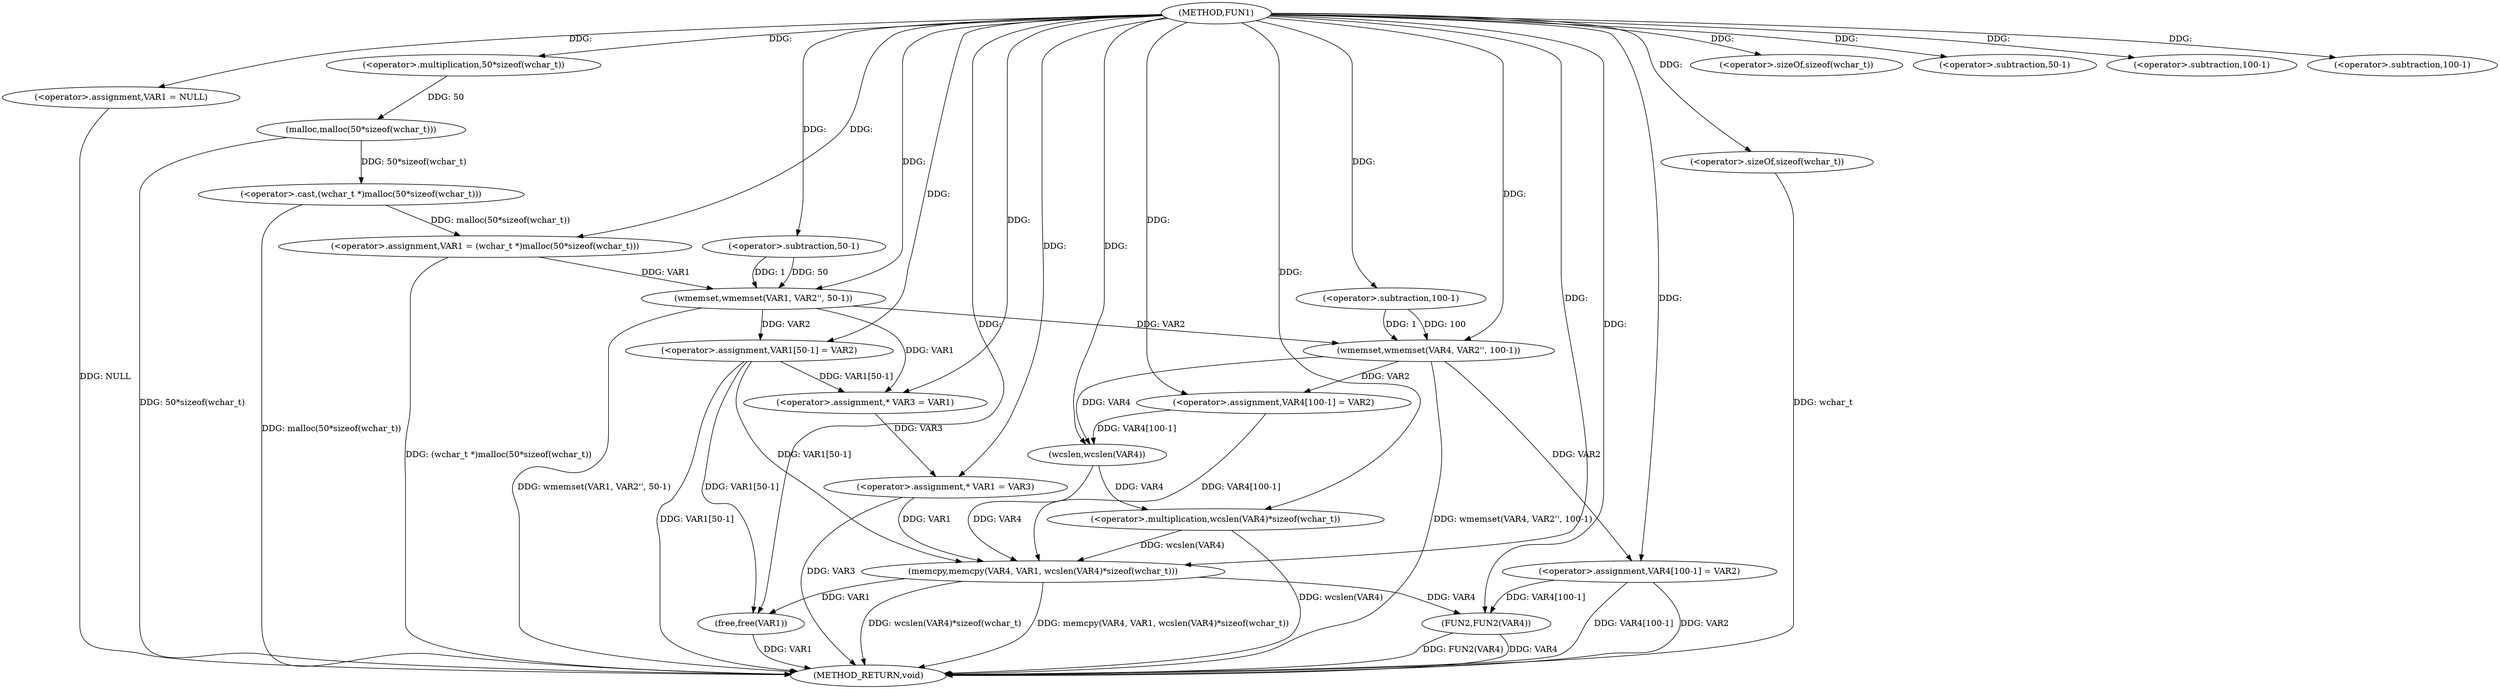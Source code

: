 digraph FUN1 {  
"1000100" [label = "(METHOD,FUN1)" ]
"1000171" [label = "(METHOD_RETURN,void)" ]
"1000103" [label = "(<operator>.assignment,VAR1 = NULL)" ]
"1000106" [label = "(<operator>.assignment,VAR1 = (wchar_t *)malloc(50*sizeof(wchar_t)))" ]
"1000108" [label = "(<operator>.cast,(wchar_t *)malloc(50*sizeof(wchar_t)))" ]
"1000110" [label = "(malloc,malloc(50*sizeof(wchar_t)))" ]
"1000111" [label = "(<operator>.multiplication,50*sizeof(wchar_t))" ]
"1000113" [label = "(<operator>.sizeOf,sizeof(wchar_t))" ]
"1000115" [label = "(wmemset,wmemset(VAR1, VAR2'', 50-1))" ]
"1000118" [label = "(<operator>.subtraction,50-1)" ]
"1000121" [label = "(<operator>.assignment,VAR1[50-1] = VAR2)" ]
"1000124" [label = "(<operator>.subtraction,50-1)" ]
"1000130" [label = "(<operator>.assignment,* VAR3 = VAR1)" ]
"1000134" [label = "(<operator>.assignment,* VAR1 = VAR3)" ]
"1000139" [label = "(wmemset,wmemset(VAR4, VAR2'', 100-1))" ]
"1000142" [label = "(<operator>.subtraction,100-1)" ]
"1000145" [label = "(<operator>.assignment,VAR4[100-1] = VAR2)" ]
"1000148" [label = "(<operator>.subtraction,100-1)" ]
"1000152" [label = "(memcpy,memcpy(VAR4, VAR1, wcslen(VAR4)*sizeof(wchar_t)))" ]
"1000155" [label = "(<operator>.multiplication,wcslen(VAR4)*sizeof(wchar_t))" ]
"1000156" [label = "(wcslen,wcslen(VAR4))" ]
"1000158" [label = "(<operator>.sizeOf,sizeof(wchar_t))" ]
"1000160" [label = "(<operator>.assignment,VAR4[100-1] = VAR2)" ]
"1000163" [label = "(<operator>.subtraction,100-1)" ]
"1000167" [label = "(FUN2,FUN2(VAR4))" ]
"1000169" [label = "(free,free(VAR1))" ]
  "1000158" -> "1000171"  [ label = "DDG: wchar_t"] 
  "1000106" -> "1000171"  [ label = "DDG: (wchar_t *)malloc(50*sizeof(wchar_t))"] 
  "1000103" -> "1000171"  [ label = "DDG: NULL"] 
  "1000139" -> "1000171"  [ label = "DDG: wmemset(VAR4, VAR2'', 100-1)"] 
  "1000108" -> "1000171"  [ label = "DDG: malloc(50*sizeof(wchar_t))"] 
  "1000169" -> "1000171"  [ label = "DDG: VAR1"] 
  "1000155" -> "1000171"  [ label = "DDG: wcslen(VAR4)"] 
  "1000167" -> "1000171"  [ label = "DDG: VAR4"] 
  "1000160" -> "1000171"  [ label = "DDG: VAR2"] 
  "1000152" -> "1000171"  [ label = "DDG: memcpy(VAR4, VAR1, wcslen(VAR4)*sizeof(wchar_t))"] 
  "1000152" -> "1000171"  [ label = "DDG: wcslen(VAR4)*sizeof(wchar_t)"] 
  "1000167" -> "1000171"  [ label = "DDG: FUN2(VAR4)"] 
  "1000115" -> "1000171"  [ label = "DDG: wmemset(VAR1, VAR2'', 50-1)"] 
  "1000134" -> "1000171"  [ label = "DDG: VAR3"] 
  "1000121" -> "1000171"  [ label = "DDG: VAR1[50-1]"] 
  "1000110" -> "1000171"  [ label = "DDG: 50*sizeof(wchar_t)"] 
  "1000160" -> "1000171"  [ label = "DDG: VAR4[100-1]"] 
  "1000100" -> "1000103"  [ label = "DDG: "] 
  "1000108" -> "1000106"  [ label = "DDG: malloc(50*sizeof(wchar_t))"] 
  "1000100" -> "1000106"  [ label = "DDG: "] 
  "1000110" -> "1000108"  [ label = "DDG: 50*sizeof(wchar_t)"] 
  "1000111" -> "1000110"  [ label = "DDG: 50"] 
  "1000100" -> "1000111"  [ label = "DDG: "] 
  "1000100" -> "1000113"  [ label = "DDG: "] 
  "1000106" -> "1000115"  [ label = "DDG: VAR1"] 
  "1000100" -> "1000115"  [ label = "DDG: "] 
  "1000118" -> "1000115"  [ label = "DDG: 50"] 
  "1000118" -> "1000115"  [ label = "DDG: 1"] 
  "1000100" -> "1000118"  [ label = "DDG: "] 
  "1000115" -> "1000121"  [ label = "DDG: VAR2"] 
  "1000100" -> "1000121"  [ label = "DDG: "] 
  "1000100" -> "1000124"  [ label = "DDG: "] 
  "1000121" -> "1000130"  [ label = "DDG: VAR1[50-1]"] 
  "1000115" -> "1000130"  [ label = "DDG: VAR1"] 
  "1000100" -> "1000130"  [ label = "DDG: "] 
  "1000130" -> "1000134"  [ label = "DDG: VAR3"] 
  "1000100" -> "1000134"  [ label = "DDG: "] 
  "1000100" -> "1000139"  [ label = "DDG: "] 
  "1000115" -> "1000139"  [ label = "DDG: VAR2"] 
  "1000142" -> "1000139"  [ label = "DDG: 100"] 
  "1000142" -> "1000139"  [ label = "DDG: 1"] 
  "1000100" -> "1000142"  [ label = "DDG: "] 
  "1000139" -> "1000145"  [ label = "DDG: VAR2"] 
  "1000100" -> "1000145"  [ label = "DDG: "] 
  "1000100" -> "1000148"  [ label = "DDG: "] 
  "1000156" -> "1000152"  [ label = "DDG: VAR4"] 
  "1000145" -> "1000152"  [ label = "DDG: VAR4[100-1]"] 
  "1000100" -> "1000152"  [ label = "DDG: "] 
  "1000134" -> "1000152"  [ label = "DDG: VAR1"] 
  "1000121" -> "1000152"  [ label = "DDG: VAR1[50-1]"] 
  "1000155" -> "1000152"  [ label = "DDG: wcslen(VAR4)"] 
  "1000156" -> "1000155"  [ label = "DDG: VAR4"] 
  "1000139" -> "1000156"  [ label = "DDG: VAR4"] 
  "1000145" -> "1000156"  [ label = "DDG: VAR4[100-1]"] 
  "1000100" -> "1000156"  [ label = "DDG: "] 
  "1000100" -> "1000155"  [ label = "DDG: "] 
  "1000100" -> "1000158"  [ label = "DDG: "] 
  "1000100" -> "1000160"  [ label = "DDG: "] 
  "1000139" -> "1000160"  [ label = "DDG: VAR2"] 
  "1000100" -> "1000163"  [ label = "DDG: "] 
  "1000152" -> "1000167"  [ label = "DDG: VAR4"] 
  "1000160" -> "1000167"  [ label = "DDG: VAR4[100-1]"] 
  "1000100" -> "1000167"  [ label = "DDG: "] 
  "1000152" -> "1000169"  [ label = "DDG: VAR1"] 
  "1000121" -> "1000169"  [ label = "DDG: VAR1[50-1]"] 
  "1000100" -> "1000169"  [ label = "DDG: "] 
}
